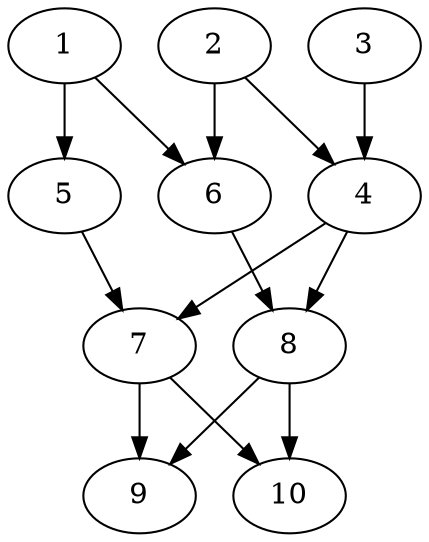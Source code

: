 // DAG automatically generated by daggen at Thu Oct  3 13:58:05 2019
// ./daggen --dot -n 10 --ccr 0.5 --fat 0.5 --regular 0.9 --density 0.7 --mindata 5242880 --maxdata 52428800 
digraph G {
  1 [size="75575296", alpha="0.08", expect_size="37787648"] 
  1 -> 5 [size ="37787648"]
  1 -> 6 [size ="37787648"]
  2 [size="25831424", alpha="0.00", expect_size="12915712"] 
  2 -> 4 [size ="12915712"]
  2 -> 6 [size ="12915712"]
  3 [size="58849280", alpha="0.10", expect_size="29424640"] 
  3 -> 4 [size ="29424640"]
  4 [size="68126720", alpha="0.17", expect_size="34063360"] 
  4 -> 7 [size ="34063360"]
  4 -> 8 [size ="34063360"]
  5 [size="23148544", alpha="0.18", expect_size="11574272"] 
  5 -> 7 [size ="11574272"]
  6 [size="35975168", alpha="0.05", expect_size="17987584"] 
  6 -> 8 [size ="17987584"]
  7 [size="27445248", alpha="0.15", expect_size="13722624"] 
  7 -> 9 [size ="13722624"]
  7 -> 10 [size ="13722624"]
  8 [size="95936512", alpha="0.01", expect_size="47968256"] 
  8 -> 9 [size ="47968256"]
  8 -> 10 [size ="47968256"]
  9 [size="40630272", alpha="0.17", expect_size="20315136"] 
  10 [size="100136960", alpha="0.19", expect_size="50068480"] 
}
